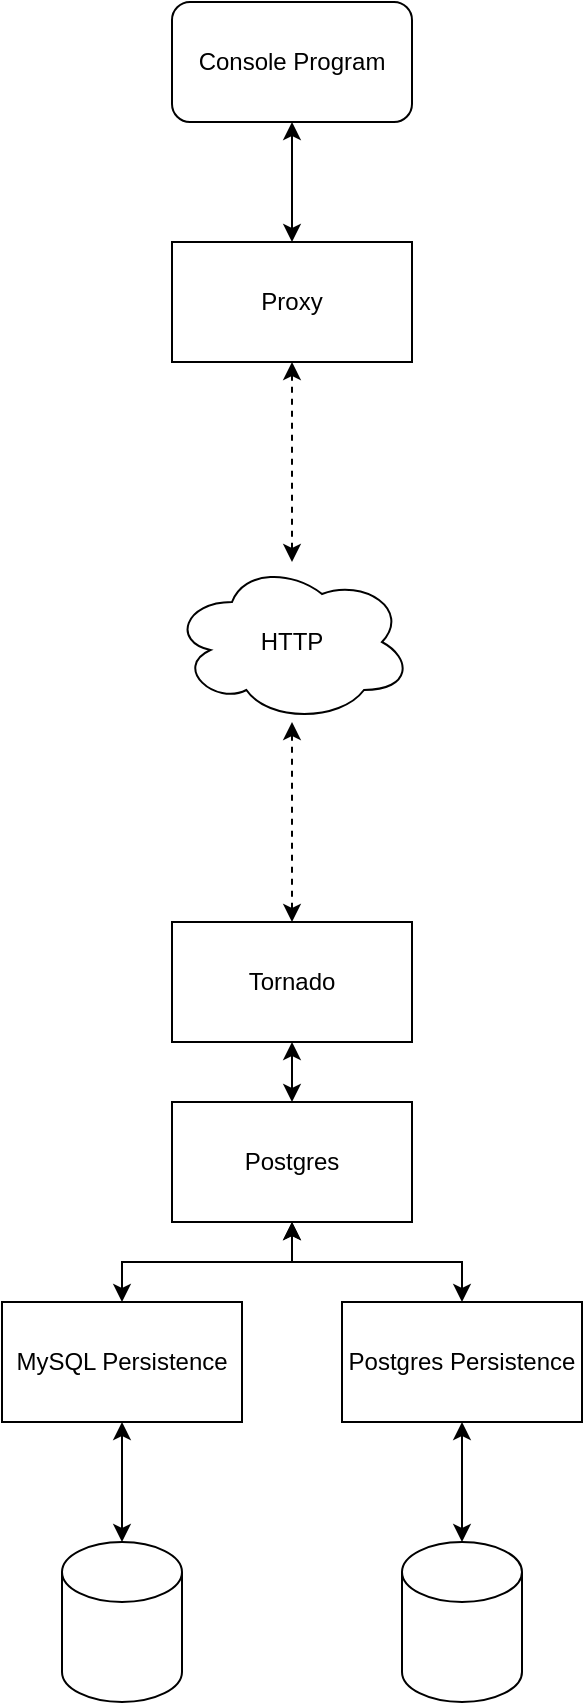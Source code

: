 <mxfile version="14.6.13" type="device"><diagram id="XMb_UAvgsR5GzHTTdAa7" name="Page-1"><mxGraphModel dx="1102" dy="1000" grid="1" gridSize="10" guides="1" tooltips="1" connect="1" arrows="1" fold="1" page="1" pageScale="1" pageWidth="827" pageHeight="1169" math="0" shadow="0"><root><mxCell id="0"/><mxCell id="1" parent="0"/><mxCell id="8ylDVXjj0vHjRAfmcSYa-15" style="edgeStyle=orthogonalEdgeStyle;rounded=0;orthogonalLoop=1;jettySize=auto;html=1;exitX=0.5;exitY=1;exitDx=0;exitDy=0;startArrow=classic;startFill=1;" edge="1" parent="1" source="8ylDVXjj0vHjRAfmcSYa-1" target="8ylDVXjj0vHjRAfmcSYa-3"><mxGeometry relative="1" as="geometry"/></mxCell><mxCell id="8ylDVXjj0vHjRAfmcSYa-1" value="Console Program" style="rounded=1;whiteSpace=wrap;html=1;" vertex="1" parent="1"><mxGeometry x="354" y="50" width="120" height="60" as="geometry"/></mxCell><mxCell id="8ylDVXjj0vHjRAfmcSYa-16" style="edgeStyle=orthogonalEdgeStyle;rounded=0;orthogonalLoop=1;jettySize=auto;html=1;exitX=0.5;exitY=1;exitDx=0;exitDy=0;entryX=0.5;entryY=0;entryDx=0;entryDy=0;startArrow=classic;startFill=1;dashed=1;" edge="1" parent="1" source="8ylDVXjj0vHjRAfmcSYa-17" target="8ylDVXjj0vHjRAfmcSYa-4"><mxGeometry relative="1" as="geometry"/></mxCell><mxCell id="8ylDVXjj0vHjRAfmcSYa-3" value="Proxy" style="rounded=0;whiteSpace=wrap;html=1;" vertex="1" parent="1"><mxGeometry x="354" y="170" width="120" height="60" as="geometry"/></mxCell><mxCell id="8ylDVXjj0vHjRAfmcSYa-14" style="edgeStyle=orthogonalEdgeStyle;rounded=0;orthogonalLoop=1;jettySize=auto;html=1;exitX=0.5;exitY=1;exitDx=0;exitDy=0;entryX=0.5;entryY=0;entryDx=0;entryDy=0;startArrow=classic;startFill=1;" edge="1" parent="1" source="8ylDVXjj0vHjRAfmcSYa-4" target="8ylDVXjj0vHjRAfmcSYa-7"><mxGeometry relative="1" as="geometry"/></mxCell><mxCell id="8ylDVXjj0vHjRAfmcSYa-4" value="Tornado" style="rounded=0;whiteSpace=wrap;html=1;" vertex="1" parent="1"><mxGeometry x="354" y="510" width="120" height="60" as="geometry"/></mxCell><mxCell id="8ylDVXjj0vHjRAfmcSYa-12" style="edgeStyle=orthogonalEdgeStyle;rounded=0;orthogonalLoop=1;jettySize=auto;html=1;exitX=0.5;exitY=1;exitDx=0;exitDy=0;entryX=0.5;entryY=0;entryDx=0;entryDy=0;entryPerimeter=0;startArrow=classic;startFill=1;" edge="1" parent="1" source="8ylDVXjj0vHjRAfmcSYa-5" target="8ylDVXjj0vHjRAfmcSYa-10"><mxGeometry relative="1" as="geometry"/></mxCell><mxCell id="8ylDVXjj0vHjRAfmcSYa-5" value="MySQL Persistence" style="rounded=0;whiteSpace=wrap;html=1;" vertex="1" parent="1"><mxGeometry x="269" y="700" width="120" height="60" as="geometry"/></mxCell><mxCell id="8ylDVXjj0vHjRAfmcSYa-13" style="edgeStyle=orthogonalEdgeStyle;rounded=0;orthogonalLoop=1;jettySize=auto;html=1;exitX=0.5;exitY=1;exitDx=0;exitDy=0;entryX=0.5;entryY=0;entryDx=0;entryDy=0;entryPerimeter=0;startArrow=classic;startFill=1;" edge="1" parent="1" source="8ylDVXjj0vHjRAfmcSYa-6" target="8ylDVXjj0vHjRAfmcSYa-11"><mxGeometry relative="1" as="geometry"/></mxCell><mxCell id="8ylDVXjj0vHjRAfmcSYa-6" value="&lt;span&gt;Postgres Persistence&lt;/span&gt;" style="rounded=0;whiteSpace=wrap;html=1;" vertex="1" parent="1"><mxGeometry x="439" y="700" width="120" height="60" as="geometry"/></mxCell><mxCell id="8ylDVXjj0vHjRAfmcSYa-8" style="edgeStyle=orthogonalEdgeStyle;rounded=0;orthogonalLoop=1;jettySize=auto;html=1;exitX=0.5;exitY=1;exitDx=0;exitDy=0;startArrow=classic;startFill=1;" edge="1" parent="1" source="8ylDVXjj0vHjRAfmcSYa-7" target="8ylDVXjj0vHjRAfmcSYa-5"><mxGeometry relative="1" as="geometry"/></mxCell><mxCell id="8ylDVXjj0vHjRAfmcSYa-9" style="edgeStyle=orthogonalEdgeStyle;rounded=0;orthogonalLoop=1;jettySize=auto;html=1;exitX=0.5;exitY=1;exitDx=0;exitDy=0;startArrow=classic;startFill=1;" edge="1" parent="1" source="8ylDVXjj0vHjRAfmcSYa-7" target="8ylDVXjj0vHjRAfmcSYa-6"><mxGeometry relative="1" as="geometry"/></mxCell><mxCell id="8ylDVXjj0vHjRAfmcSYa-7" value="Postgres" style="rounded=0;whiteSpace=wrap;html=1;" vertex="1" parent="1"><mxGeometry x="354" y="600" width="120" height="60" as="geometry"/></mxCell><mxCell id="8ylDVXjj0vHjRAfmcSYa-10" value="" style="shape=cylinder3;whiteSpace=wrap;html=1;boundedLbl=1;backgroundOutline=1;size=15;" vertex="1" parent="1"><mxGeometry x="299" y="820" width="60" height="80" as="geometry"/></mxCell><mxCell id="8ylDVXjj0vHjRAfmcSYa-11" value="" style="shape=cylinder3;whiteSpace=wrap;html=1;boundedLbl=1;backgroundOutline=1;size=15;" vertex="1" parent="1"><mxGeometry x="469" y="820" width="60" height="80" as="geometry"/></mxCell><mxCell id="8ylDVXjj0vHjRAfmcSYa-17" value="HTTP" style="ellipse;shape=cloud;whiteSpace=wrap;html=1;" vertex="1" parent="1"><mxGeometry x="354" y="330" width="120" height="80" as="geometry"/></mxCell><mxCell id="8ylDVXjj0vHjRAfmcSYa-18" value="" style="edgeStyle=orthogonalEdgeStyle;rounded=0;orthogonalLoop=1;jettySize=auto;html=1;exitX=0.5;exitY=1;exitDx=0;exitDy=0;entryX=0.5;entryY=0;entryDx=0;entryDy=0;startArrow=classic;startFill=1;dashed=1;endArrow=classic;endFill=1;" edge="1" parent="1" source="8ylDVXjj0vHjRAfmcSYa-3" target="8ylDVXjj0vHjRAfmcSYa-17"><mxGeometry relative="1" as="geometry"><mxPoint x="414" y="230" as="sourcePoint"/><mxPoint x="414" y="320" as="targetPoint"/></mxGeometry></mxCell></root></mxGraphModel></diagram></mxfile>